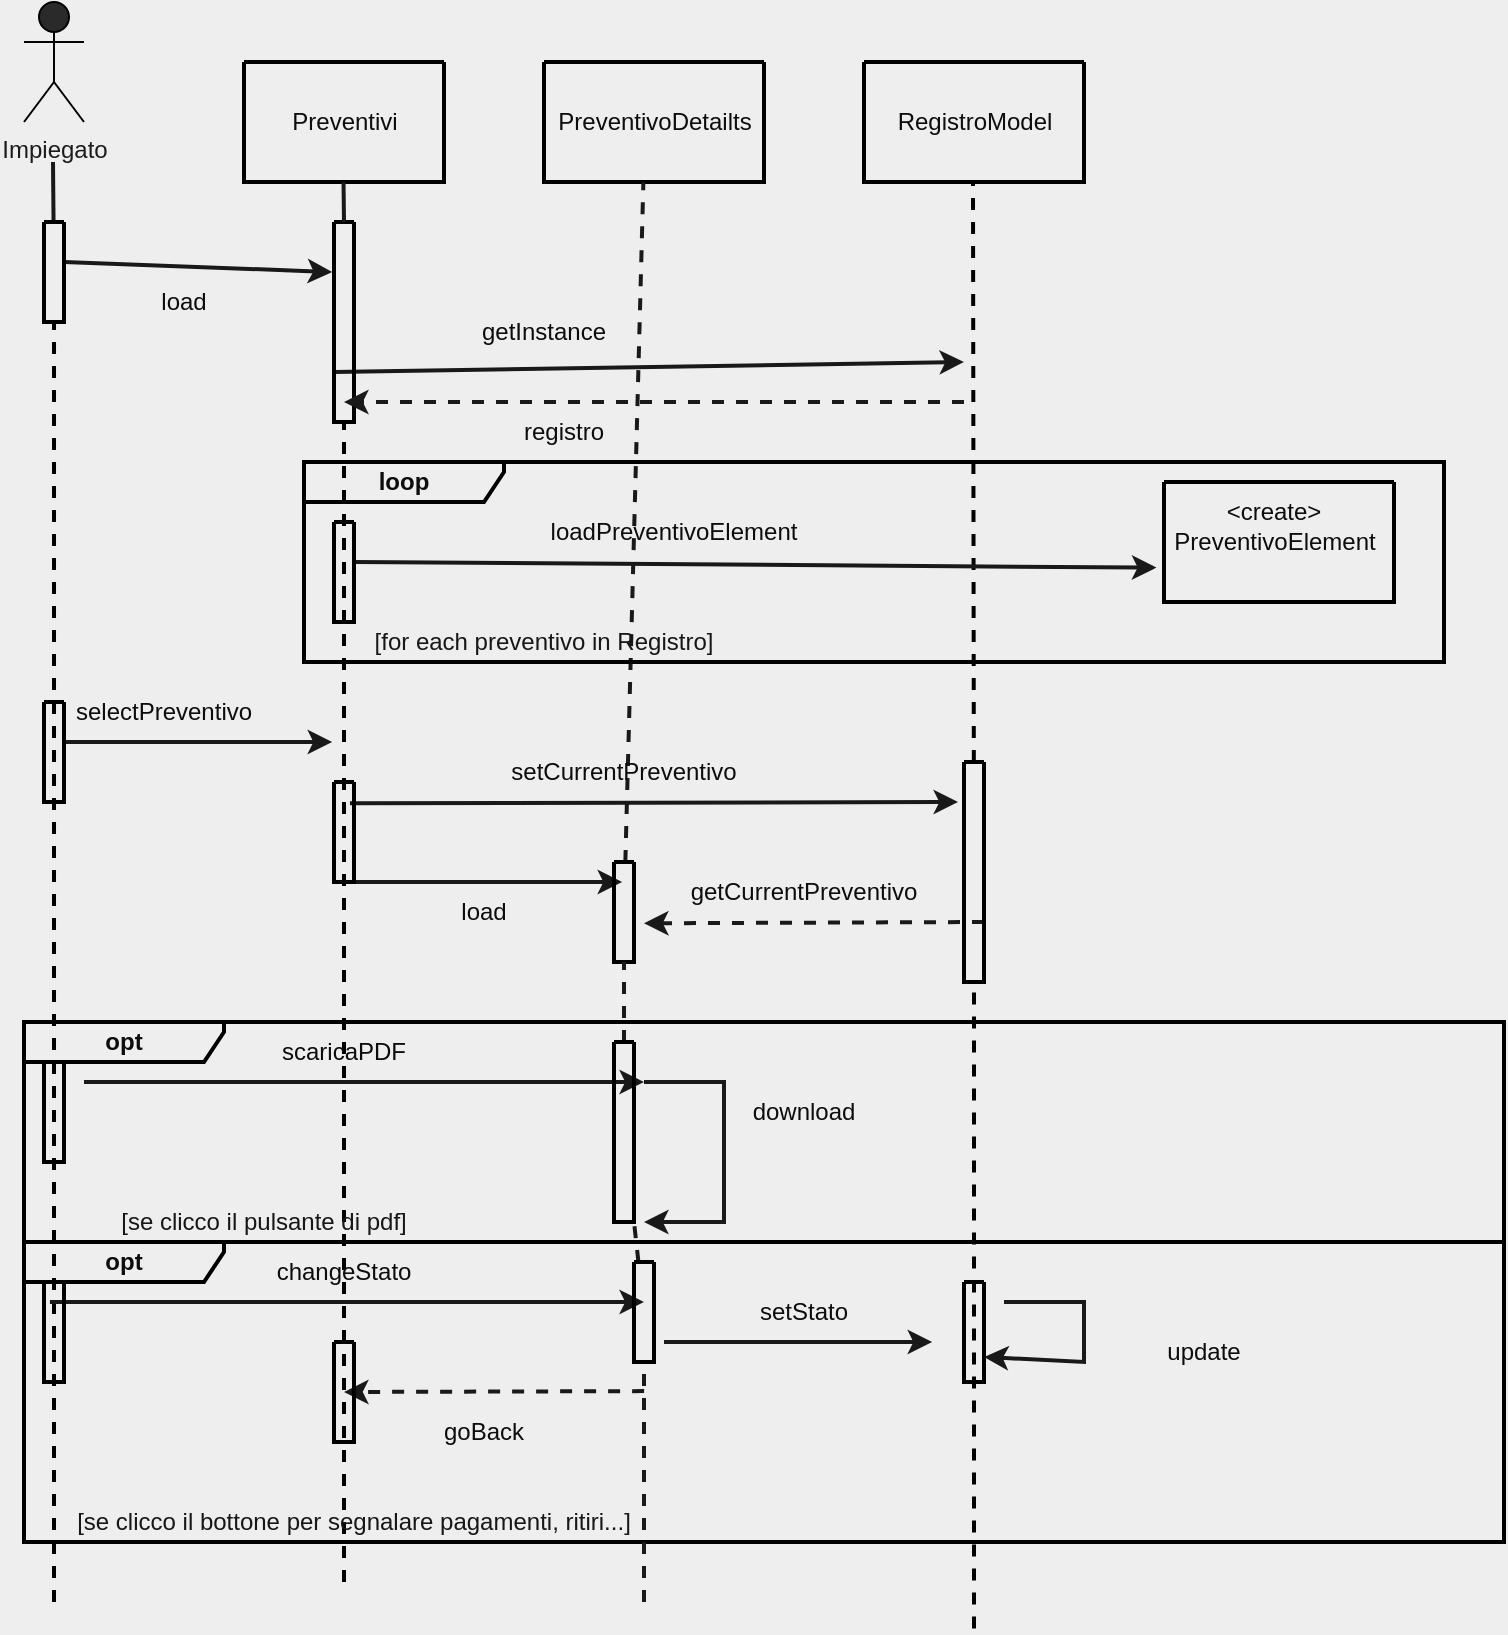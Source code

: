 <mxfile version="20.5.3" type="embed"><diagram id="ERxrzM34JgP0kjhDalQf" name="Page-1"><mxGraphModel dx="1129" dy="471" grid="1" gridSize="10" guides="1" tooltips="1" connect="1" arrows="1" fold="1" page="0" pageScale="1" pageWidth="827" pageHeight="1169" background="#EEEEEE" math="0" shadow="0"><root><mxCell id="0"/><mxCell id="1" parent="0"/><mxCell id="224" value="Impiegato" style="shape=umlActor;verticalLabelPosition=bottom;verticalAlign=top;html=1;outlineConnect=0;fillColor=#2A2A2A;strokeColor=#000000;fontColor=#1C1C1C;" parent="1" vertex="1"><mxGeometry x="-80" y="60" width="30" height="60" as="geometry"/></mxCell><mxCell id="225" value="" style="endArrow=none;html=1;rounded=0;fontColor=#0D0D0D;strokeColor=#191919;strokeWidth=2;" parent="1" source="240" edge="1"><mxGeometry width="50" height="50" relative="1" as="geometry"><mxPoint x="-65.5" y="500" as="sourcePoint"/><mxPoint x="-65.5" y="140" as="targetPoint"/></mxGeometry></mxCell><mxCell id="228" value="" style="swimlane;startSize=0;strokeColor=#000000;fontColor=#0D0D0D;fillColor=#2A2A2A;strokeWidth=2;" parent="1" vertex="1"><mxGeometry x="30" y="90" width="100" height="60" as="geometry"/></mxCell><mxCell id="230" value="Preventivi" style="text;html=1;align=center;verticalAlign=middle;resizable=0;points=[];autosize=1;strokeColor=none;fillColor=none;fontColor=#0D0D0D;" parent="228" vertex="1"><mxGeometry x="10" y="15" width="80" height="30" as="geometry"/></mxCell><mxCell id="231" value="" style="swimlane;startSize=0;strokeColor=#000000;fontColor=#0D0D0D;fillColor=#2A2A2A;strokeWidth=2;" parent="1" vertex="1"><mxGeometry x="180" y="90" width="110" height="60" as="geometry"/></mxCell><mxCell id="232" value="PreventivoDetailts" style="text;html=1;align=center;verticalAlign=middle;resizable=0;points=[];autosize=1;strokeColor=none;fillColor=none;fontColor=#0D0D0D;" parent="231" vertex="1"><mxGeometry x="-5" y="15" width="120" height="30" as="geometry"/></mxCell><mxCell id="234" value="" style="endArrow=classic;html=1;rounded=0;strokeColor=#191919;strokeWidth=2;fontColor=#0D0D0D;entryX=-0.092;entryY=0.25;entryDx=0;entryDy=0;entryPerimeter=0;" parent="1" target="266" edge="1"><mxGeometry width="50" height="50" relative="1" as="geometry"><mxPoint x="-60" y="190" as="sourcePoint"/><mxPoint x="80" y="190" as="targetPoint"/></mxGeometry></mxCell><mxCell id="240" value="" style="swimlane;startSize=0;labelBackgroundColor=none;strokeColor=#000000;strokeWidth=2;fontColor=#0D0D0D;fillColor=#2A2A2A;" parent="1" vertex="1"><mxGeometry x="-70" y="170" width="10" height="50" as="geometry"/></mxCell><mxCell id="246" value="" style="endArrow=classic;html=1;rounded=0;strokeColor=#191919;strokeWidth=2;fontColor=#0D0D0D;exitX=0;exitY=0.75;exitDx=0;exitDy=0;" parent="1" source="266" edge="1"><mxGeometry width="50" height="50" relative="1" as="geometry"><mxPoint x="80" y="240" as="sourcePoint"/><mxPoint x="390" y="240" as="targetPoint"/></mxGeometry></mxCell><mxCell id="247" value="getInstance" style="text;html=1;strokeColor=none;fillColor=none;align=center;verticalAlign=middle;whiteSpace=wrap;rounded=0;labelBackgroundColor=none;strokeWidth=2;fontColor=#0D0D0D;" parent="1" vertex="1"><mxGeometry x="150" y="210" width="60" height="30" as="geometry"/></mxCell><mxCell id="266" value="" style="swimlane;startSize=0;labelBackgroundColor=none;strokeColor=#000000;strokeWidth=2;fontColor=#0D0D0D;fillColor=#2A2A2A;" parent="1" vertex="1"><mxGeometry x="75" y="170" width="10" height="100" as="geometry"/></mxCell><mxCell id="267" value="" style="endArrow=none;html=1;rounded=0;fontColor=#0D0D0D;strokeColor=#191919;strokeWidth=2;" parent="1" edge="1"><mxGeometry width="50" height="50" relative="1" as="geometry"><mxPoint x="80" y="170" as="sourcePoint"/><mxPoint x="79.76" y="150" as="targetPoint"/></mxGeometry></mxCell><mxCell id="269" value="" style="endArrow=none;html=1;rounded=0;fontColor=#0D0D0D;strokeColor=#191919;strokeWidth=2;dashed=1;startArrow=none;" parent="1" source="331" edge="1"><mxGeometry width="50" height="50" relative="1" as="geometry"><mxPoint x="230" y="860" as="sourcePoint"/><mxPoint x="229.69" y="150.0" as="targetPoint"/></mxGeometry></mxCell><mxCell id="271" value="" style="endArrow=none;dashed=1;html=1;rounded=0;entryX=0.5;entryY=1;entryDx=0;entryDy=0;strokeWidth=2;strokeColor=#000000;" parent="1" target="266" edge="1"><mxGeometry width="50" height="50" relative="1" as="geometry"><mxPoint x="80" y="850" as="sourcePoint"/><mxPoint x="120" y="290" as="targetPoint"/></mxGeometry></mxCell><mxCell id="274" value="" style="endArrow=none;dashed=1;html=1;rounded=0;entryX=0.501;entryY=1.02;entryDx=0;entryDy=0;strokeWidth=2;strokeColor=#000000;entryPerimeter=0;" parent="1" target="240" edge="1"><mxGeometry width="50" height="50" relative="1" as="geometry"><mxPoint x="-65" y="860" as="sourcePoint"/><mxPoint x="-65.38" y="250" as="targetPoint"/></mxGeometry></mxCell><mxCell id="287" value="load" style="text;html=1;strokeColor=none;fillColor=none;align=center;verticalAlign=middle;whiteSpace=wrap;rounded=0;labelBackgroundColor=none;strokeWidth=2;fontColor=#0D0D0D;" vertex="1" parent="1"><mxGeometry x="-30" y="195" width="60" height="30" as="geometry"/></mxCell><mxCell id="289" value="" style="swimlane;startSize=0;strokeColor=#000000;fontColor=#0D0D0D;fillColor=#2A2A2A;strokeWidth=2;" vertex="1" parent="1"><mxGeometry x="340" y="90" width="110" height="60" as="geometry"/></mxCell><mxCell id="290" value="RegistroModel" style="text;html=1;align=center;verticalAlign=middle;resizable=0;points=[];autosize=1;strokeColor=none;fillColor=none;fontColor=#0D0D0D;" vertex="1" parent="289"><mxGeometry x="5" y="15" width="100" height="30" as="geometry"/></mxCell><mxCell id="291" value="" style="endArrow=none;dashed=1;html=1;rounded=0;entryX=0.5;entryY=1;entryDx=0;entryDy=0;strokeWidth=2;strokeColor=#000000;startArrow=none;" edge="1" parent="1" source="333"><mxGeometry width="50" height="50" relative="1" as="geometry"><mxPoint x="395" y="873.2" as="sourcePoint"/><mxPoint x="394.5" y="150" as="targetPoint"/></mxGeometry></mxCell><mxCell id="294" value="" style="endArrow=classic;html=1;rounded=0;strokeColor=#191919;strokeWidth=2;fontColor=#0D0D0D;dashed=1;" edge="1" parent="1"><mxGeometry width="50" height="50" relative="1" as="geometry"><mxPoint x="390" y="260" as="sourcePoint"/><mxPoint x="80" y="260" as="targetPoint"/></mxGeometry></mxCell><mxCell id="295" value="registro" style="text;html=1;strokeColor=none;fillColor=none;align=center;verticalAlign=middle;whiteSpace=wrap;rounded=0;labelBackgroundColor=none;strokeWidth=2;fontColor=#0D0D0D;" vertex="1" parent="1"><mxGeometry x="160" y="260" width="60" height="30" as="geometry"/></mxCell><mxCell id="296" value="&lt;b&gt;loop&lt;/b&gt;" style="shape=umlFrame;whiteSpace=wrap;html=1;labelBackgroundColor=none;strokeColor=#000000;strokeWidth=2;fontColor=#0D0D0D;fillColor=none;width=100;height=20;" vertex="1" parent="1"><mxGeometry x="60" y="290" width="570" height="100" as="geometry"/></mxCell><mxCell id="297" value="" style="swimlane;startSize=0;strokeColor=#000000;fontColor=#0D0D0D;fillColor=#2A2A2A;strokeWidth=2;" vertex="1" parent="1"><mxGeometry x="490" y="300" width="115" height="60" as="geometry"/></mxCell><mxCell id="298" value="PreventivoElement" style="text;html=1;align=center;verticalAlign=middle;resizable=0;points=[];autosize=1;strokeColor=none;fillColor=none;fontColor=#0D0D0D;" vertex="1" parent="297"><mxGeometry x="-5" y="15" width="120" height="30" as="geometry"/></mxCell><mxCell id="302" value="&amp;lt;create&amp;gt;" style="text;html=1;strokeColor=none;fillColor=none;align=center;verticalAlign=middle;whiteSpace=wrap;rounded=0;labelBackgroundColor=none;strokeWidth=2;fontColor=#0D0D0D;" vertex="1" parent="297"><mxGeometry x="25" width="60" height="30" as="geometry"/></mxCell><mxCell id="299" value="" style="endArrow=classic;html=1;rounded=0;strokeColor=#191919;strokeWidth=2;fontColor=#0D0D0D;entryX=0.01;entryY=0.927;entryDx=0;entryDy=0;entryPerimeter=0;" edge="1" parent="1" target="298"><mxGeometry width="50" height="50" relative="1" as="geometry"><mxPoint x="85" y="340" as="sourcePoint"/><mxPoint x="395" y="340" as="targetPoint"/></mxGeometry></mxCell><mxCell id="300" value="loadPreventivoElement" style="text;html=1;strokeColor=none;fillColor=none;align=center;verticalAlign=middle;whiteSpace=wrap;rounded=0;labelBackgroundColor=none;strokeWidth=2;fontColor=#0D0D0D;" vertex="1" parent="1"><mxGeometry x="180" y="310" width="130" height="30" as="geometry"/></mxCell><mxCell id="301" value="&lt;font color=&quot;#171717&quot;&gt;[for each preventivo in Registro]&lt;/font&gt;" style="text;html=1;strokeColor=none;fillColor=none;align=center;verticalAlign=middle;whiteSpace=wrap;rounded=0;" vertex="1" parent="1"><mxGeometry x="60" y="370" width="240" height="20" as="geometry"/></mxCell><mxCell id="303" value="" style="endArrow=classic;html=1;rounded=0;strokeColor=#191919;strokeWidth=2;fontColor=#0D0D0D;entryX=-0.092;entryY=0.25;entryDx=0;entryDy=0;entryPerimeter=0;" edge="1" parent="1"><mxGeometry width="50" height="50" relative="1" as="geometry"><mxPoint x="-60" y="430" as="sourcePoint"/><mxPoint x="74.08" y="430" as="targetPoint"/></mxGeometry></mxCell><mxCell id="304" value="selectPreventivo" style="text;html=1;strokeColor=none;fillColor=none;align=center;verticalAlign=middle;whiteSpace=wrap;rounded=0;labelBackgroundColor=none;strokeWidth=2;fontColor=#0D0D0D;" vertex="1" parent="1"><mxGeometry x="-40" y="400" width="60" height="30" as="geometry"/></mxCell><mxCell id="305" value="" style="endArrow=classic;html=1;rounded=0;strokeColor=#191919;strokeWidth=2;fontColor=#0D0D0D;exitX=1.095;exitY=0.883;exitDx=0;exitDy=0;exitPerimeter=0;" edge="1" parent="1"><mxGeometry width="50" height="50" relative="1" as="geometry"><mxPoint x="82.98" y="460.64" as="sourcePoint"/><mxPoint x="387.03" y="460" as="targetPoint"/></mxGeometry></mxCell><mxCell id="306" value="setCurrentPreventivo" style="text;html=1;strokeColor=none;fillColor=none;align=center;verticalAlign=middle;whiteSpace=wrap;rounded=0;labelBackgroundColor=none;strokeWidth=2;fontColor=#0D0D0D;" vertex="1" parent="1"><mxGeometry x="190" y="430" width="60" height="30" as="geometry"/></mxCell><mxCell id="307" value="" style="endArrow=classic;html=1;rounded=0;strokeColor=#191919;strokeWidth=2;fontColor=#0D0D0D;entryX=-0.092;entryY=0.25;entryDx=0;entryDy=0;entryPerimeter=0;" edge="1" parent="1"><mxGeometry width="50" height="50" relative="1" as="geometry"><mxPoint x="85" y="500" as="sourcePoint"/><mxPoint x="219.08" y="500" as="targetPoint"/></mxGeometry></mxCell><mxCell id="308" value="load" style="text;html=1;strokeColor=none;fillColor=none;align=center;verticalAlign=middle;whiteSpace=wrap;rounded=0;labelBackgroundColor=none;strokeWidth=2;fontColor=#0D0D0D;" vertex="1" parent="1"><mxGeometry x="120" y="500" width="60" height="30" as="geometry"/></mxCell><mxCell id="309" value="" style="endArrow=classic;html=1;rounded=0;strokeColor=#191919;strokeWidth=2;fontColor=#0D0D0D;exitX=1.095;exitY=0.883;exitDx=0;exitDy=0;exitPerimeter=0;dashed=1;" edge="1" parent="1"><mxGeometry width="50" height="50" relative="1" as="geometry"><mxPoint x="400" y="520" as="sourcePoint"/><mxPoint x="230.0" y="520.64" as="targetPoint"/></mxGeometry></mxCell><mxCell id="311" value="&lt;b&gt;opt&lt;/b&gt;" style="shape=umlFrame;whiteSpace=wrap;html=1;labelBackgroundColor=none;strokeColor=#000000;strokeWidth=2;fontColor=#0D0D0D;fillColor=none;width=100;height=20;" vertex="1" parent="1"><mxGeometry x="-80" y="680" width="740" height="150" as="geometry"/></mxCell><mxCell id="310" value="getCurrentPreventivo" style="text;html=1;strokeColor=none;fillColor=none;align=center;verticalAlign=middle;whiteSpace=wrap;rounded=0;labelBackgroundColor=none;strokeWidth=2;fontColor=#0D0D0D;" vertex="1" parent="1"><mxGeometry x="280" y="490" width="60" height="30" as="geometry"/></mxCell><mxCell id="312" value="&lt;b&gt;opt&lt;/b&gt;" style="shape=umlFrame;whiteSpace=wrap;html=1;labelBackgroundColor=none;strokeColor=#000000;strokeWidth=2;fontColor=#0D0D0D;fillColor=none;width=100;height=20;" vertex="1" parent="1"><mxGeometry x="-80" y="570" width="740" height="110" as="geometry"/></mxCell><mxCell id="313" value="" style="endArrow=classic;html=1;rounded=0;strokeColor=#191919;strokeWidth=2;fontColor=#0D0D0D;" edge="1" parent="1"><mxGeometry width="50" height="50" relative="1" as="geometry"><mxPoint x="-50" y="600" as="sourcePoint"/><mxPoint x="230" y="600" as="targetPoint"/></mxGeometry></mxCell><mxCell id="314" value="scaricaPDF" style="text;html=1;strokeColor=none;fillColor=none;align=center;verticalAlign=middle;whiteSpace=wrap;rounded=0;labelBackgroundColor=none;strokeWidth=2;fontColor=#0D0D0D;" vertex="1" parent="1"><mxGeometry x="50" y="570" width="60" height="30" as="geometry"/></mxCell><mxCell id="315" value="" style="endArrow=classic;html=1;rounded=0;strokeColor=#191919;strokeWidth=2;fontColor=#0D0D0D;" edge="1" parent="1"><mxGeometry width="50" height="50" relative="1" as="geometry"><mxPoint x="230" y="600" as="sourcePoint"/><mxPoint x="230" y="670" as="targetPoint"/><Array as="points"><mxPoint x="270" y="600"/><mxPoint x="270" y="670"/></Array></mxGeometry></mxCell><mxCell id="316" value="download" style="text;html=1;strokeColor=none;fillColor=none;align=center;verticalAlign=middle;whiteSpace=wrap;rounded=0;labelBackgroundColor=none;strokeWidth=2;fontColor=#0D0D0D;" vertex="1" parent="1"><mxGeometry x="280" y="600" width="60" height="30" as="geometry"/></mxCell><mxCell id="318" value="" style="endArrow=classic;html=1;rounded=0;strokeColor=#191919;strokeWidth=2;fontColor=#0D0D0D;" edge="1" parent="1"><mxGeometry width="50" height="50" relative="1" as="geometry"><mxPoint x="-67.04" y="710" as="sourcePoint"/><mxPoint x="230" y="710" as="targetPoint"/></mxGeometry></mxCell><mxCell id="319" value="changeStato" style="text;html=1;strokeColor=none;fillColor=none;align=center;verticalAlign=middle;whiteSpace=wrap;rounded=0;labelBackgroundColor=none;strokeWidth=2;fontColor=#0D0D0D;" vertex="1" parent="1"><mxGeometry x="50" y="680" width="60" height="30" as="geometry"/></mxCell><mxCell id="320" value="" style="endArrow=classic;html=1;rounded=0;strokeColor=#191919;strokeWidth=2;fontColor=#0D0D0D;entryX=-0.092;entryY=0.25;entryDx=0;entryDy=0;entryPerimeter=0;" edge="1" parent="1"><mxGeometry width="50" height="50" relative="1" as="geometry"><mxPoint x="240" y="730" as="sourcePoint"/><mxPoint x="374.08" y="730" as="targetPoint"/></mxGeometry></mxCell><mxCell id="321" value="setStato" style="text;html=1;strokeColor=none;fillColor=none;align=center;verticalAlign=middle;whiteSpace=wrap;rounded=0;labelBackgroundColor=none;strokeWidth=2;fontColor=#0D0D0D;" vertex="1" parent="1"><mxGeometry x="280" y="700" width="60" height="30" as="geometry"/></mxCell><mxCell id="322" value="&lt;font color=&quot;#171717&quot;&gt;[se clicco il pulsante di pdf]&lt;/font&gt;" style="text;html=1;strokeColor=none;fillColor=none;align=center;verticalAlign=middle;whiteSpace=wrap;rounded=0;" vertex="1" parent="1"><mxGeometry x="-80" y="660" width="240" height="20" as="geometry"/></mxCell><mxCell id="323" value="&lt;font color=&quot;#171717&quot;&gt;[se clicco il bottone per segnalare pagamenti, ritiri...]&lt;/font&gt;" style="text;html=1;strokeColor=none;fillColor=none;align=center;verticalAlign=middle;whiteSpace=wrap;rounded=0;" vertex="1" parent="1"><mxGeometry x="-80" y="810" width="330" height="20" as="geometry"/></mxCell><mxCell id="324" value="" style="endArrow=classic;html=1;rounded=0;strokeColor=#191919;strokeWidth=2;fontColor=#0D0D0D;exitX=0.419;exitY=0.497;exitDx=0;exitDy=0;exitPerimeter=0;dashed=1;" edge="1" parent="1" source="311"><mxGeometry width="50" height="50" relative="1" as="geometry"><mxPoint x="75.0" y="754.5" as="sourcePoint"/><mxPoint x="80" y="755" as="targetPoint"/></mxGeometry></mxCell><mxCell id="325" value="&amp;nbsp;" style="text;html=1;strokeColor=none;fillColor=none;align=center;verticalAlign=middle;whiteSpace=wrap;rounded=0;labelBackgroundColor=none;strokeWidth=2;fontColor=#0D0D0D;" vertex="1" parent="1"><mxGeometry x="40" y="770" width="60" height="30" as="geometry"/></mxCell><mxCell id="327" value="goBack" style="text;html=1;strokeColor=none;fillColor=none;align=center;verticalAlign=middle;whiteSpace=wrap;rounded=0;labelBackgroundColor=none;strokeWidth=2;fontColor=#0D0D0D;" vertex="1" parent="1"><mxGeometry x="120" y="760" width="60" height="30" as="geometry"/></mxCell><mxCell id="328" value="" style="swimlane;startSize=0;labelBackgroundColor=none;strokeColor=#000000;strokeWidth=2;fontColor=#0D0D0D;fillColor=#2A2A2A;" vertex="1" parent="1"><mxGeometry x="75" y="320" width="10" height="50" as="geometry"/></mxCell><mxCell id="329" value="" style="swimlane;startSize=0;labelBackgroundColor=none;strokeColor=#000000;strokeWidth=2;fontColor=#0D0D0D;fillColor=#2A2A2A;" vertex="1" parent="1"><mxGeometry x="-70" y="410" width="10" height="50" as="geometry"/></mxCell><mxCell id="330" value="" style="swimlane;startSize=0;labelBackgroundColor=none;strokeColor=#000000;strokeWidth=2;fontColor=#0D0D0D;fillColor=#2A2A2A;" vertex="1" parent="1"><mxGeometry x="75" y="450" width="10" height="50" as="geometry"/></mxCell><mxCell id="331" value="" style="swimlane;startSize=0;labelBackgroundColor=none;strokeColor=#000000;strokeWidth=2;fontColor=#0D0D0D;fillColor=#2A2A2A;" vertex="1" parent="1"><mxGeometry x="215" y="490" width="10" height="50" as="geometry"/></mxCell><mxCell id="332" value="" style="endArrow=none;html=1;rounded=0;fontColor=#0D0D0D;strokeColor=#191919;strokeWidth=2;dashed=1;startArrow=none;" edge="1" parent="1" source="335" target="331"><mxGeometry width="50" height="50" relative="1" as="geometry"><mxPoint x="230" y="860" as="sourcePoint"/><mxPoint x="229.69" y="150" as="targetPoint"/></mxGeometry></mxCell><mxCell id="333" value="" style="swimlane;startSize=0;labelBackgroundColor=none;strokeColor=#000000;strokeWidth=2;fontColor=#0D0D0D;fillColor=#2A2A2A;" vertex="1" parent="1"><mxGeometry x="390" y="440" width="10" height="110" as="geometry"/></mxCell><mxCell id="334" value="" style="endArrow=none;dashed=1;html=1;rounded=0;entryX=0.5;entryY=1;entryDx=0;entryDy=0;strokeWidth=2;strokeColor=#000000;" edge="1" parent="1" target="333"><mxGeometry width="50" height="50" relative="1" as="geometry"><mxPoint x="395" y="873.2" as="sourcePoint"/><mxPoint x="394.5" y="150" as="targetPoint"/></mxGeometry></mxCell><mxCell id="335" value="" style="swimlane;startSize=0;labelBackgroundColor=none;strokeColor=#000000;strokeWidth=2;fontColor=#0D0D0D;fillColor=#2A2A2A;" vertex="1" parent="1"><mxGeometry x="215" y="580" width="10" height="90" as="geometry"/></mxCell><mxCell id="336" value="" style="endArrow=none;html=1;rounded=0;fontColor=#0D0D0D;strokeColor=#191919;strokeWidth=2;dashed=1;startArrow=none;" edge="1" parent="1" source="341" target="335"><mxGeometry width="50" height="50" relative="1" as="geometry"><mxPoint x="230" y="860" as="sourcePoint"/><mxPoint x="220.725" y="540" as="targetPoint"/></mxGeometry></mxCell><mxCell id="338" value="" style="swimlane;startSize=0;labelBackgroundColor=none;strokeColor=#000000;strokeWidth=2;fontColor=#0D0D0D;fillColor=#2A2A2A;" vertex="1" parent="1"><mxGeometry x="-70" y="590" width="10" height="50" as="geometry"/></mxCell><mxCell id="339" value="" style="swimlane;startSize=0;labelBackgroundColor=none;strokeColor=#000000;strokeWidth=2;fontColor=#0D0D0D;fillColor=#2A2A2A;" vertex="1" parent="1"><mxGeometry x="75" y="730" width="10" height="50" as="geometry"/></mxCell><mxCell id="340" value="" style="swimlane;startSize=0;labelBackgroundColor=none;strokeColor=#000000;strokeWidth=2;fontColor=#0D0D0D;fillColor=#2A2A2A;" vertex="1" parent="1"><mxGeometry x="-70" y="700" width="10" height="50" as="geometry"/></mxCell><mxCell id="341" value="" style="swimlane;startSize=0;labelBackgroundColor=none;strokeColor=#000000;strokeWidth=2;fontColor=#0D0D0D;fillColor=#2A2A2A;" vertex="1" parent="1"><mxGeometry x="225" y="690" width="10" height="50" as="geometry"/></mxCell><mxCell id="342" value="" style="endArrow=none;html=1;rounded=0;fontColor=#0D0D0D;strokeColor=#191919;strokeWidth=2;dashed=1;" edge="1" parent="1" target="341"><mxGeometry width="50" height="50" relative="1" as="geometry"><mxPoint x="230" y="860" as="sourcePoint"/><mxPoint x="221.915" y="670" as="targetPoint"/></mxGeometry></mxCell><mxCell id="343" value="" style="swimlane;startSize=0;labelBackgroundColor=none;strokeColor=#000000;strokeWidth=2;fontColor=#0D0D0D;fillColor=#2A2A2A;" vertex="1" parent="1"><mxGeometry x="390" y="700" width="10" height="50" as="geometry"/></mxCell><mxCell id="344" value="" style="endArrow=classic;html=1;rounded=0;strokeColor=#191919;strokeWidth=2;fontColor=#0D0D0D;entryX=1;entryY=0.75;entryDx=0;entryDy=0;" edge="1" parent="1" target="343"><mxGeometry width="50" height="50" relative="1" as="geometry"><mxPoint x="410" y="710" as="sourcePoint"/><mxPoint x="410" y="780" as="targetPoint"/><Array as="points"><mxPoint x="450" y="710"/><mxPoint x="450" y="740"/></Array></mxGeometry></mxCell><mxCell id="345" value="update" style="text;html=1;strokeColor=none;fillColor=none;align=center;verticalAlign=middle;whiteSpace=wrap;rounded=0;labelBackgroundColor=none;strokeWidth=2;fontColor=#0D0D0D;" vertex="1" parent="1"><mxGeometry x="480" y="720" width="60" height="30" as="geometry"/></mxCell></root></mxGraphModel></diagram></mxfile>